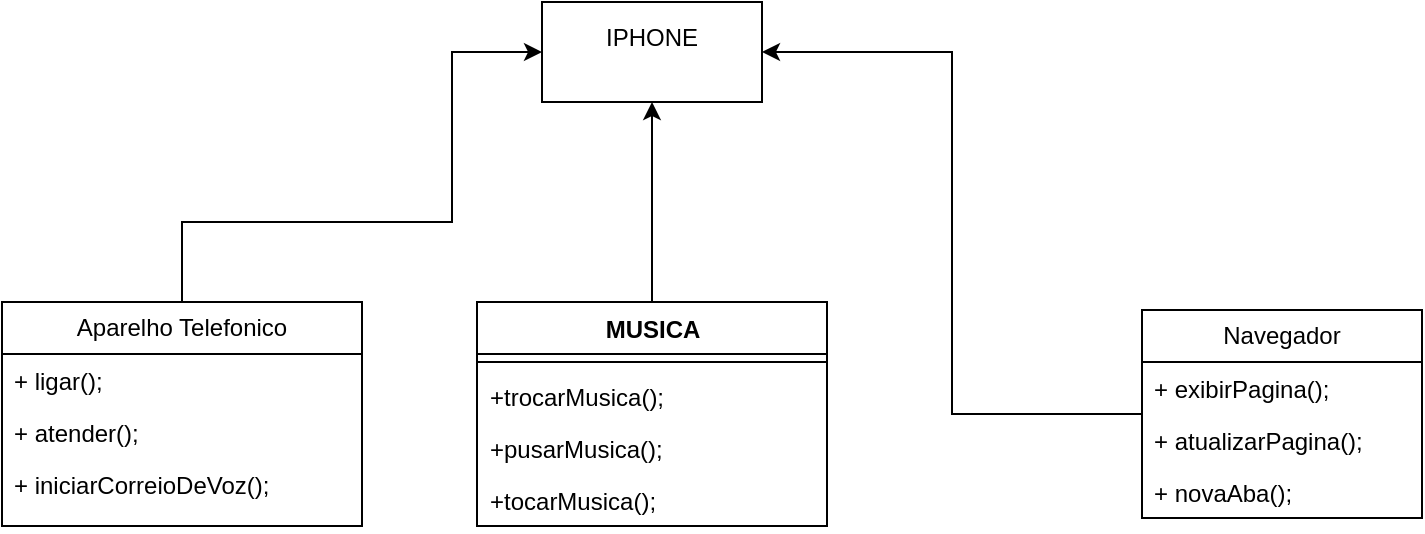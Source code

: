 <mxfile version="23.1.8" type="github">
  <diagram name="Página-1" id="o-UXxmtgXJXsXNV0M2hT">
    <mxGraphModel dx="1781" dy="647" grid="1" gridSize="10" guides="1" tooltips="1" connect="1" arrows="1" fold="1" page="1" pageScale="1" pageWidth="827" pageHeight="1169" math="0" shadow="0">
      <root>
        <mxCell id="0" />
        <mxCell id="1" parent="0" />
        <mxCell id="9kuVYjDw3cQfrGYdcYYV-5" value="IPHONE&lt;div&gt;&lt;br/&gt;&lt;/div&gt;" style="html=1;whiteSpace=wrap;" vertex="1" parent="1">
          <mxGeometry x="-500" y="130" width="110" height="50" as="geometry" />
        </mxCell>
        <mxCell id="9kuVYjDw3cQfrGYdcYYV-12" style="edgeStyle=orthogonalEdgeStyle;rounded=0;orthogonalLoop=1;jettySize=auto;html=1;exitX=0.5;exitY=0;exitDx=0;exitDy=0;entryX=0.5;entryY=1;entryDx=0;entryDy=0;" edge="1" parent="1" source="9kuVYjDw3cQfrGYdcYYV-8" target="9kuVYjDw3cQfrGYdcYYV-5">
          <mxGeometry relative="1" as="geometry" />
        </mxCell>
        <mxCell id="9kuVYjDw3cQfrGYdcYYV-8" value="MUSICA" style="swimlane;fontStyle=1;align=center;verticalAlign=top;childLayout=stackLayout;horizontal=1;startSize=26;horizontalStack=0;resizeParent=1;resizeParentMax=0;resizeLast=0;collapsible=1;marginBottom=0;whiteSpace=wrap;html=1;" vertex="1" parent="1">
          <mxGeometry x="-532.5" y="280" width="175" height="112" as="geometry" />
        </mxCell>
        <mxCell id="9kuVYjDw3cQfrGYdcYYV-10" value="" style="line;strokeWidth=1;fillColor=none;align=left;verticalAlign=middle;spacingTop=-1;spacingLeft=3;spacingRight=3;rotatable=0;labelPosition=right;points=[];portConstraint=eastwest;strokeColor=inherit;" vertex="1" parent="9kuVYjDw3cQfrGYdcYYV-8">
          <mxGeometry y="26" width="175" height="8" as="geometry" />
        </mxCell>
        <mxCell id="9kuVYjDw3cQfrGYdcYYV-15" value="+trocarMusica();" style="text;strokeColor=none;fillColor=none;align=left;verticalAlign=top;spacingLeft=4;spacingRight=4;overflow=hidden;rotatable=0;points=[[0,0.5],[1,0.5]];portConstraint=eastwest;whiteSpace=wrap;html=1;" vertex="1" parent="9kuVYjDw3cQfrGYdcYYV-8">
          <mxGeometry y="34" width="175" height="26" as="geometry" />
        </mxCell>
        <mxCell id="9kuVYjDw3cQfrGYdcYYV-14" value="+pusarMusica();" style="text;strokeColor=none;fillColor=none;align=left;verticalAlign=top;spacingLeft=4;spacingRight=4;overflow=hidden;rotatable=0;points=[[0,0.5],[1,0.5]];portConstraint=eastwest;whiteSpace=wrap;html=1;" vertex="1" parent="9kuVYjDw3cQfrGYdcYYV-8">
          <mxGeometry y="60" width="175" height="26" as="geometry" />
        </mxCell>
        <mxCell id="9kuVYjDw3cQfrGYdcYYV-11" value="+tocarMusica();" style="text;strokeColor=none;fillColor=none;align=left;verticalAlign=top;spacingLeft=4;spacingRight=4;overflow=hidden;rotatable=0;points=[[0,0.5],[1,0.5]];portConstraint=eastwest;whiteSpace=wrap;html=1;" vertex="1" parent="9kuVYjDw3cQfrGYdcYYV-8">
          <mxGeometry y="86" width="175" height="26" as="geometry" />
        </mxCell>
        <mxCell id="9kuVYjDw3cQfrGYdcYYV-20" style="edgeStyle=orthogonalEdgeStyle;rounded=0;orthogonalLoop=1;jettySize=auto;html=1;entryX=0;entryY=0.5;entryDx=0;entryDy=0;" edge="1" parent="1" source="9kuVYjDw3cQfrGYdcYYV-16" target="9kuVYjDw3cQfrGYdcYYV-5">
          <mxGeometry relative="1" as="geometry">
            <Array as="points">
              <mxPoint x="-680" y="240" />
              <mxPoint x="-545" y="240" />
              <mxPoint x="-545" y="155" />
            </Array>
          </mxGeometry>
        </mxCell>
        <mxCell id="9kuVYjDw3cQfrGYdcYYV-16" value="Aparelho Telefonico" style="swimlane;fontStyle=0;childLayout=stackLayout;horizontal=1;startSize=26;fillColor=none;horizontalStack=0;resizeParent=1;resizeParentMax=0;resizeLast=0;collapsible=1;marginBottom=0;whiteSpace=wrap;html=1;" vertex="1" parent="1">
          <mxGeometry x="-770" y="280" width="180" height="112" as="geometry" />
        </mxCell>
        <mxCell id="9kuVYjDw3cQfrGYdcYYV-17" value="+ ligar();" style="text;strokeColor=none;fillColor=none;align=left;verticalAlign=top;spacingLeft=4;spacingRight=4;overflow=hidden;rotatable=0;points=[[0,0.5],[1,0.5]];portConstraint=eastwest;whiteSpace=wrap;html=1;" vertex="1" parent="9kuVYjDw3cQfrGYdcYYV-16">
          <mxGeometry y="26" width="180" height="26" as="geometry" />
        </mxCell>
        <mxCell id="9kuVYjDw3cQfrGYdcYYV-18" value="+ atender();" style="text;strokeColor=none;fillColor=none;align=left;verticalAlign=top;spacingLeft=4;spacingRight=4;overflow=hidden;rotatable=0;points=[[0,0.5],[1,0.5]];portConstraint=eastwest;whiteSpace=wrap;html=1;" vertex="1" parent="9kuVYjDw3cQfrGYdcYYV-16">
          <mxGeometry y="52" width="180" height="26" as="geometry" />
        </mxCell>
        <mxCell id="9kuVYjDw3cQfrGYdcYYV-19" value="+ iniciarCorreioDeVoz();" style="text;strokeColor=none;fillColor=none;align=left;verticalAlign=top;spacingLeft=4;spacingRight=4;overflow=hidden;rotatable=0;points=[[0,0.5],[1,0.5]];portConstraint=eastwest;whiteSpace=wrap;html=1;" vertex="1" parent="9kuVYjDw3cQfrGYdcYYV-16">
          <mxGeometry y="78" width="180" height="34" as="geometry" />
        </mxCell>
        <mxCell id="9kuVYjDw3cQfrGYdcYYV-25" style="edgeStyle=orthogonalEdgeStyle;rounded=0;orthogonalLoop=1;jettySize=auto;html=1;entryX=1;entryY=0.5;entryDx=0;entryDy=0;" edge="1" parent="1" source="9kuVYjDw3cQfrGYdcYYV-21" target="9kuVYjDw3cQfrGYdcYYV-5">
          <mxGeometry relative="1" as="geometry" />
        </mxCell>
        <mxCell id="9kuVYjDw3cQfrGYdcYYV-21" value="Navegador" style="swimlane;fontStyle=0;childLayout=stackLayout;horizontal=1;startSize=26;fillColor=none;horizontalStack=0;resizeParent=1;resizeParentMax=0;resizeLast=0;collapsible=1;marginBottom=0;whiteSpace=wrap;html=1;" vertex="1" parent="1">
          <mxGeometry x="-200" y="284" width="140" height="104" as="geometry" />
        </mxCell>
        <mxCell id="9kuVYjDw3cQfrGYdcYYV-22" value="+ exibirPagina();" style="text;strokeColor=none;fillColor=none;align=left;verticalAlign=top;spacingLeft=4;spacingRight=4;overflow=hidden;rotatable=0;points=[[0,0.5],[1,0.5]];portConstraint=eastwest;whiteSpace=wrap;html=1;" vertex="1" parent="9kuVYjDw3cQfrGYdcYYV-21">
          <mxGeometry y="26" width="140" height="26" as="geometry" />
        </mxCell>
        <mxCell id="9kuVYjDw3cQfrGYdcYYV-23" value="+ atualizarPagina();" style="text;strokeColor=none;fillColor=none;align=left;verticalAlign=top;spacingLeft=4;spacingRight=4;overflow=hidden;rotatable=0;points=[[0,0.5],[1,0.5]];portConstraint=eastwest;whiteSpace=wrap;html=1;" vertex="1" parent="9kuVYjDw3cQfrGYdcYYV-21">
          <mxGeometry y="52" width="140" height="26" as="geometry" />
        </mxCell>
        <mxCell id="9kuVYjDw3cQfrGYdcYYV-24" value="+ novaAba();" style="text;strokeColor=none;fillColor=none;align=left;verticalAlign=top;spacingLeft=4;spacingRight=4;overflow=hidden;rotatable=0;points=[[0,0.5],[1,0.5]];portConstraint=eastwest;whiteSpace=wrap;html=1;" vertex="1" parent="9kuVYjDw3cQfrGYdcYYV-21">
          <mxGeometry y="78" width="140" height="26" as="geometry" />
        </mxCell>
      </root>
    </mxGraphModel>
  </diagram>
</mxfile>

